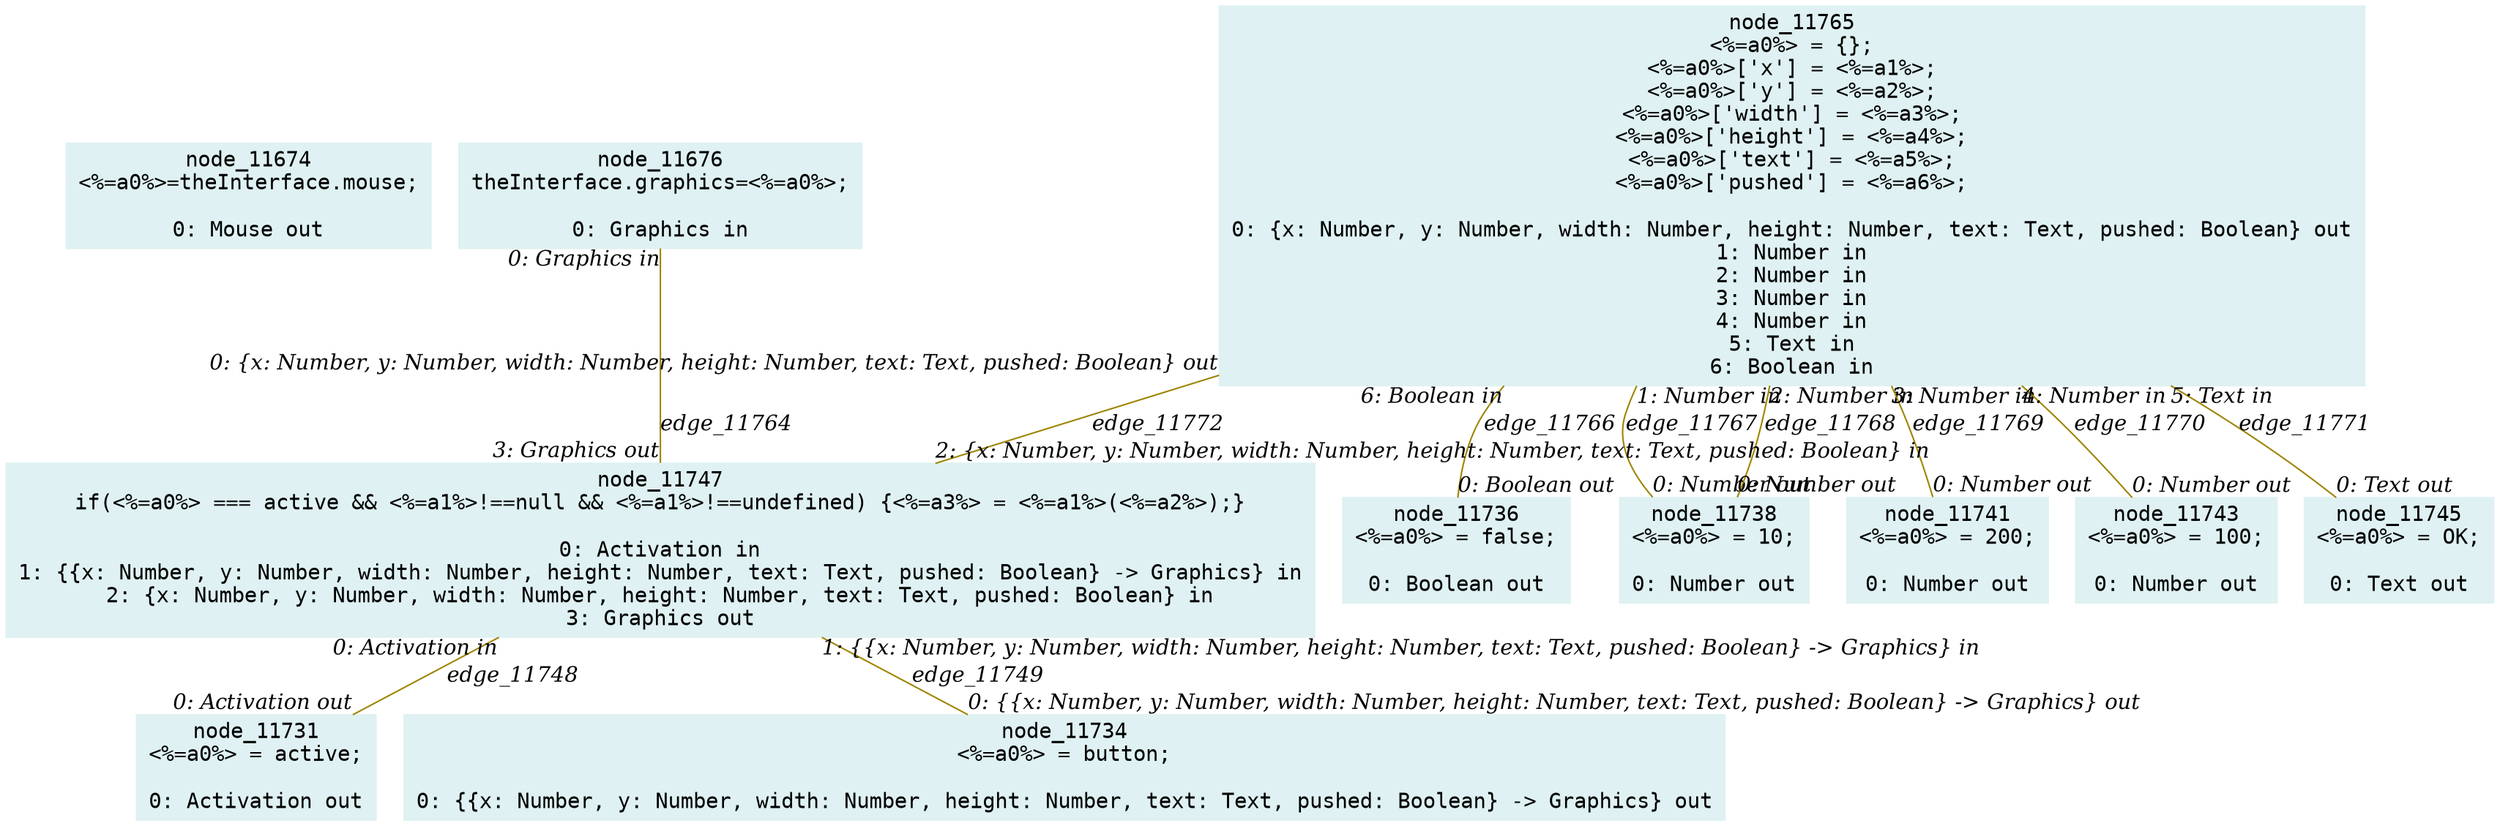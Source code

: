 digraph g{node_11674 [shape="box", style="filled", color="#dff1f2", fontname="Courier", label="node_11674
<%=a0%>=theInterface.mouse;

0: Mouse out" ]
node_11676 [shape="box", style="filled", color="#dff1f2", fontname="Courier", label="node_11676
theInterface.graphics=<%=a0%>;

0: Graphics in" ]
node_11731 [shape="box", style="filled", color="#dff1f2", fontname="Courier", label="node_11731
<%=a0%> = active;

0: Activation out" ]
node_11734 [shape="box", style="filled", color="#dff1f2", fontname="Courier", label="node_11734
<%=a0%> = button;

0: {{x: Number, y: Number, width: Number, height: Number, text: Text, pushed: Boolean} -> Graphics} out" ]
node_11736 [shape="box", style="filled", color="#dff1f2", fontname="Courier", label="node_11736
<%=a0%> = false;

0: Boolean out" ]
node_11738 [shape="box", style="filled", color="#dff1f2", fontname="Courier", label="node_11738
<%=a0%> = 10;

0: Number out" ]
node_11741 [shape="box", style="filled", color="#dff1f2", fontname="Courier", label="node_11741
<%=a0%> = 200;

0: Number out" ]
node_11743 [shape="box", style="filled", color="#dff1f2", fontname="Courier", label="node_11743
<%=a0%> = 100;

0: Number out" ]
node_11745 [shape="box", style="filled", color="#dff1f2", fontname="Courier", label="node_11745
<%=a0%> = OK;

0: Text out" ]
node_11747 [shape="box", style="filled", color="#dff1f2", fontname="Courier", label="node_11747
if(<%=a0%> === active && <%=a1%>!==null && <%=a1%>!==undefined) {<%=a3%> = <%=a1%>(<%=a2%>);}

0: Activation in
1: {{x: Number, y: Number, width: Number, height: Number, text: Text, pushed: Boolean} -> Graphics} in
2: {x: Number, y: Number, width: Number, height: Number, text: Text, pushed: Boolean} in
3: Graphics out" ]
node_11765 [shape="box", style="filled", color="#dff1f2", fontname="Courier", label="node_11765
<%=a0%> = {};
<%=a0%>['x'] = <%=a1%>;
<%=a0%>['y'] = <%=a2%>;
<%=a0%>['width'] = <%=a3%>;
<%=a0%>['height'] = <%=a4%>;
<%=a0%>['text'] = <%=a5%>;
<%=a0%>['pushed'] = <%=a6%>;

0: {x: Number, y: Number, width: Number, height: Number, text: Text, pushed: Boolean} out
1: Number in
2: Number in
3: Number in
4: Number in
5: Text in
6: Boolean in" ]
node_11747 -> node_11731 [dir=none, arrowHead=none, fontname="Times-Italic", arrowsize=1, color="#9d8400", label="edge_11748",  headlabel="0: Activation out", taillabel="0: Activation in" ]
node_11747 -> node_11734 [dir=none, arrowHead=none, fontname="Times-Italic", arrowsize=1, color="#9d8400", label="edge_11749",  headlabel="0: {{x: Number, y: Number, width: Number, height: Number, text: Text, pushed: Boolean} -> Graphics} out", taillabel="1: {{x: Number, y: Number, width: Number, height: Number, text: Text, pushed: Boolean} -> Graphics} in" ]
node_11676 -> node_11747 [dir=none, arrowHead=none, fontname="Times-Italic", arrowsize=1, color="#9d8400", label="edge_11764",  headlabel="3: Graphics out", taillabel="0: Graphics in" ]
node_11765 -> node_11736 [dir=none, arrowHead=none, fontname="Times-Italic", arrowsize=1, color="#9d8400", label="edge_11766",  headlabel="0: Boolean out", taillabel="6: Boolean in" ]
node_11765 -> node_11738 [dir=none, arrowHead=none, fontname="Times-Italic", arrowsize=1, color="#9d8400", label="edge_11767",  headlabel="0: Number out", taillabel="1: Number in" ]
node_11765 -> node_11738 [dir=none, arrowHead=none, fontname="Times-Italic", arrowsize=1, color="#9d8400", label="edge_11768",  headlabel="0: Number out", taillabel="2: Number in" ]
node_11765 -> node_11741 [dir=none, arrowHead=none, fontname="Times-Italic", arrowsize=1, color="#9d8400", label="edge_11769",  headlabel="0: Number out", taillabel="3: Number in" ]
node_11765 -> node_11743 [dir=none, arrowHead=none, fontname="Times-Italic", arrowsize=1, color="#9d8400", label="edge_11770",  headlabel="0: Number out", taillabel="4: Number in" ]
node_11765 -> node_11745 [dir=none, arrowHead=none, fontname="Times-Italic", arrowsize=1, color="#9d8400", label="edge_11771",  headlabel="0: Text out", taillabel="5: Text in" ]
node_11765 -> node_11747 [dir=none, arrowHead=none, fontname="Times-Italic", arrowsize=1, color="#9d8400", label="edge_11772",  headlabel="2: {x: Number, y: Number, width: Number, height: Number, text: Text, pushed: Boolean} in", taillabel="0: {x: Number, y: Number, width: Number, height: Number, text: Text, pushed: Boolean} out" ]
}